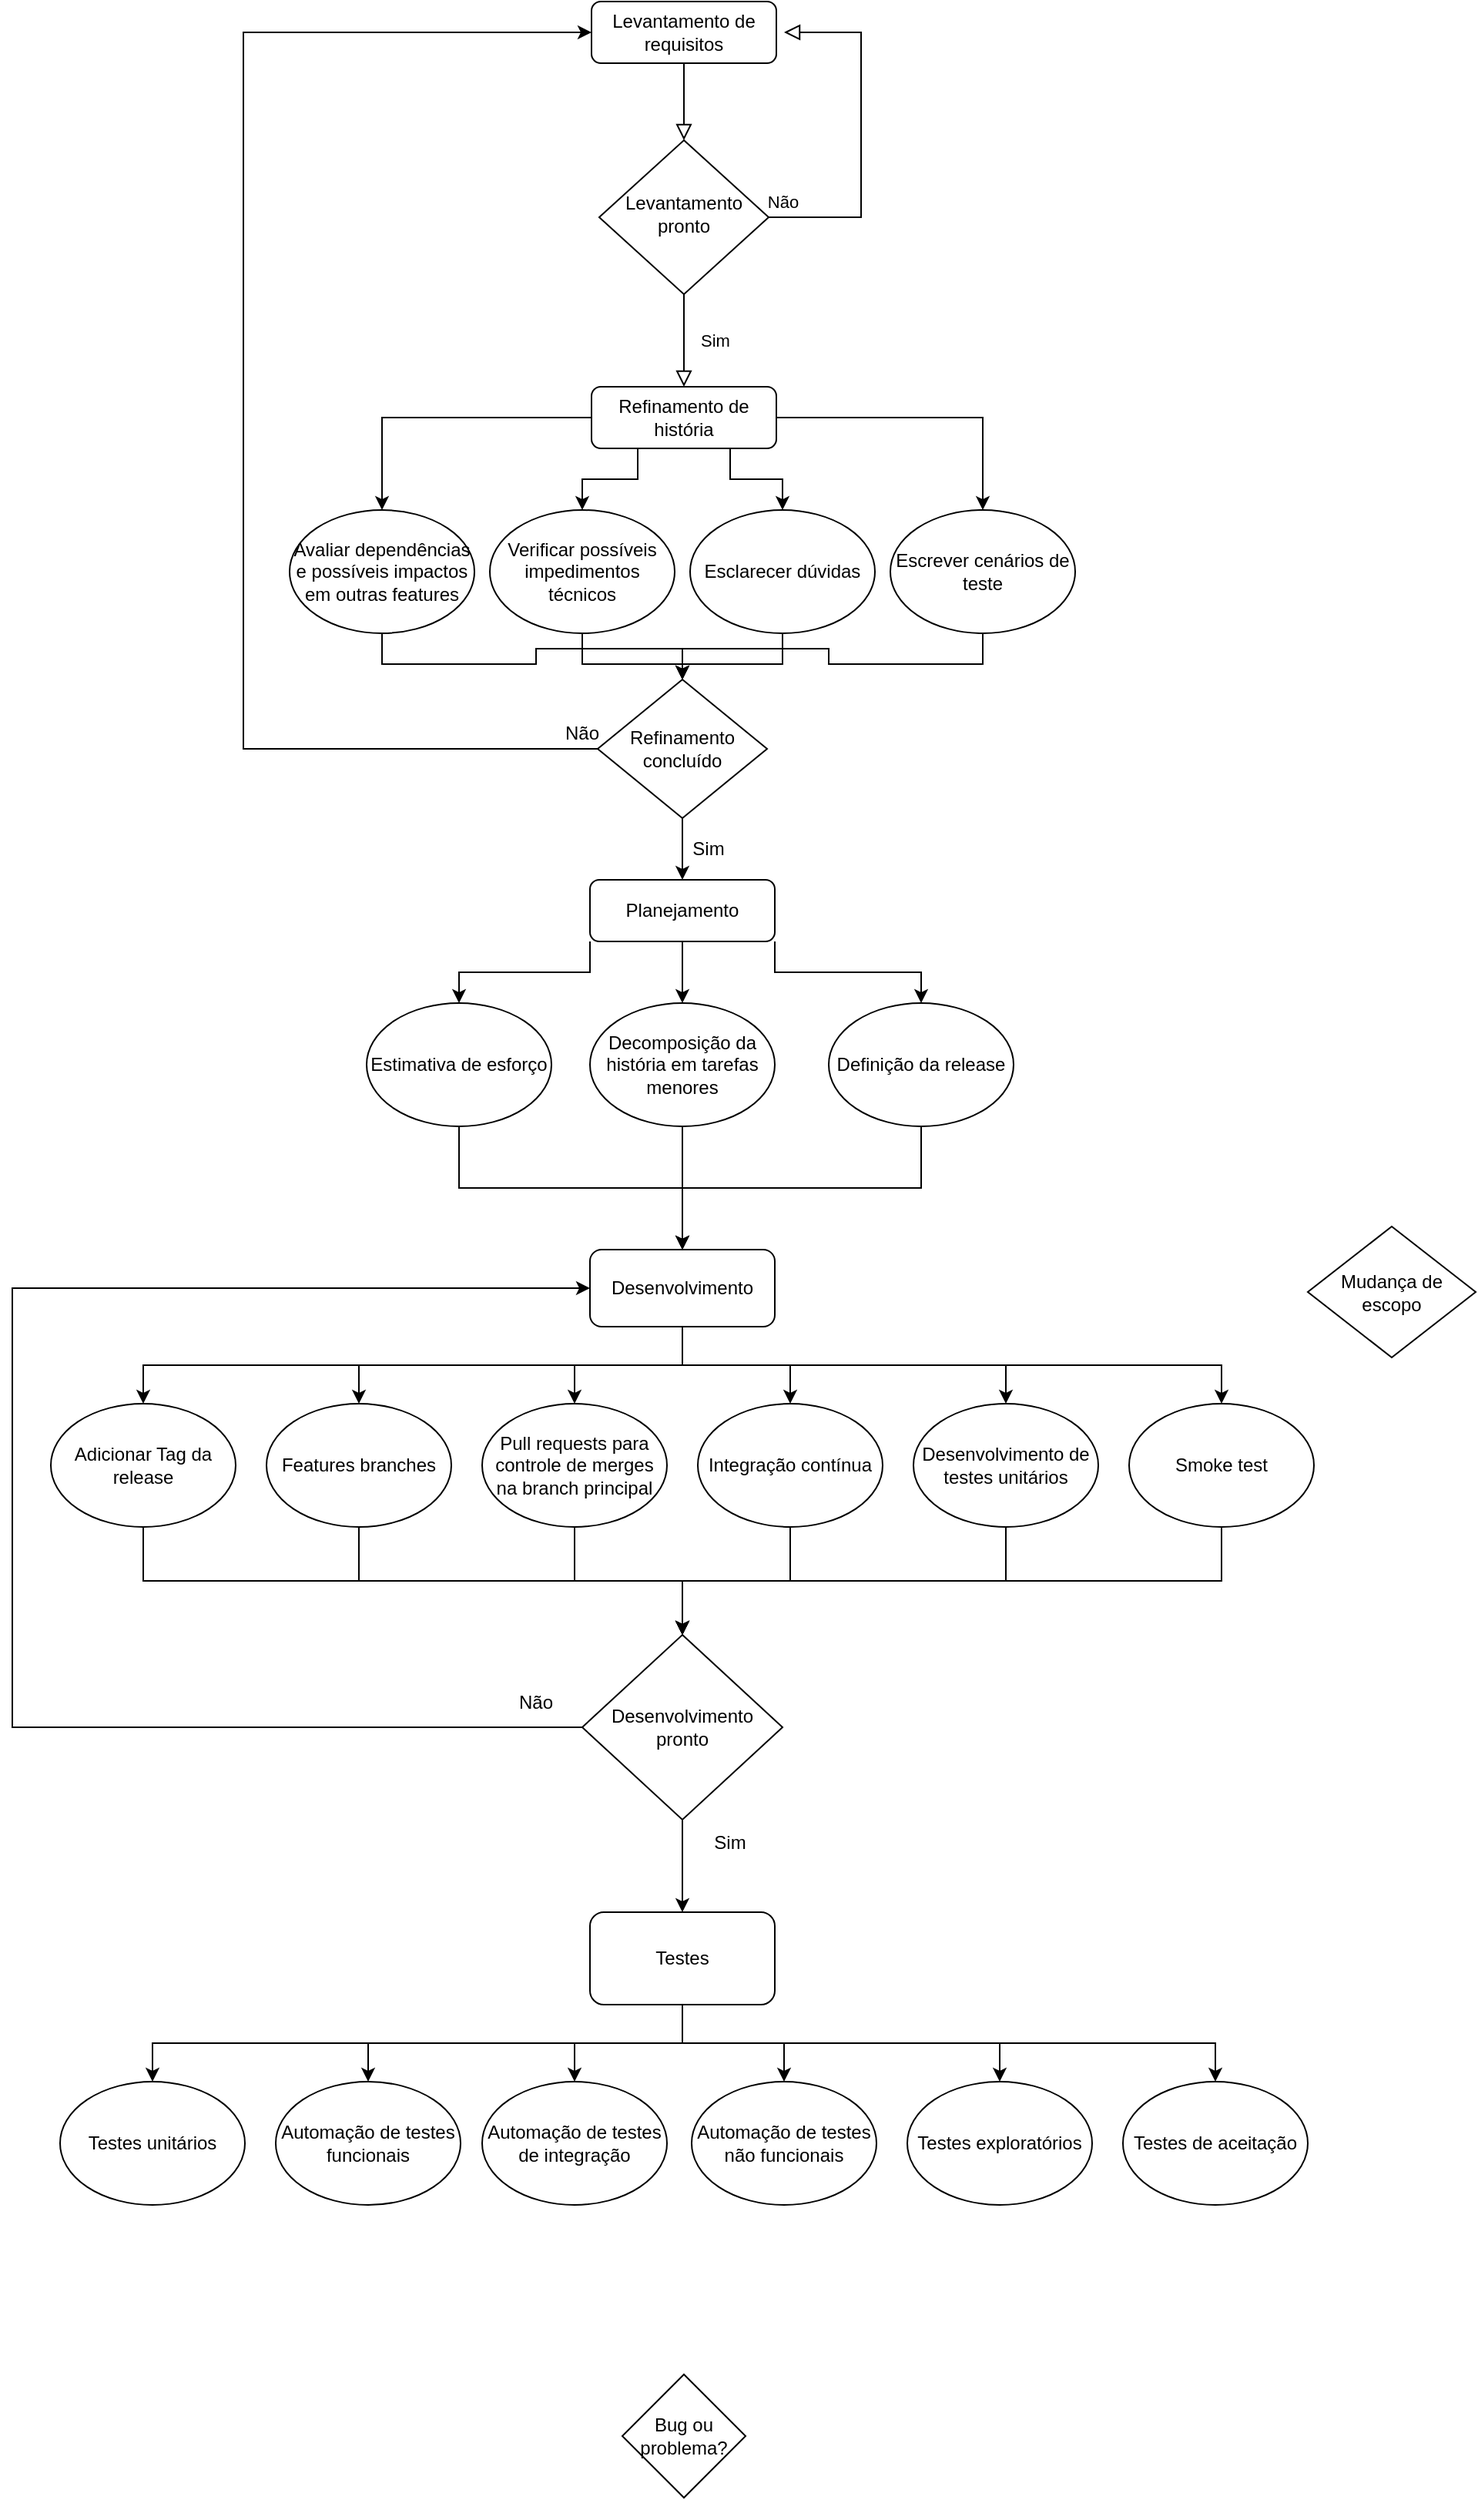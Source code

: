 <mxfile version="21.3.4" type="github">
  <diagram id="C5RBs43oDa-KdzZeNtuy" name="Page-1">
    <mxGraphModel dx="2261" dy="803" grid="1" gridSize="10" guides="1" tooltips="1" connect="1" arrows="1" fold="1" page="1" pageScale="1" pageWidth="827" pageHeight="1169" math="0" shadow="0">
      <root>
        <mxCell id="WIyWlLk6GJQsqaUBKTNV-0" />
        <mxCell id="WIyWlLk6GJQsqaUBKTNV-1" parent="WIyWlLk6GJQsqaUBKTNV-0" />
        <mxCell id="WIyWlLk6GJQsqaUBKTNV-2" value="" style="rounded=0;html=1;jettySize=auto;orthogonalLoop=1;fontSize=11;endArrow=block;endFill=0;endSize=8;strokeWidth=1;shadow=0;labelBackgroundColor=none;edgeStyle=orthogonalEdgeStyle;" parent="WIyWlLk6GJQsqaUBKTNV-1" source="WIyWlLk6GJQsqaUBKTNV-3" target="WIyWlLk6GJQsqaUBKTNV-6" edge="1">
          <mxGeometry relative="1" as="geometry" />
        </mxCell>
        <mxCell id="WIyWlLk6GJQsqaUBKTNV-3" value="Levantamento de requisitos" style="rounded=1;whiteSpace=wrap;html=1;fontSize=12;glass=0;strokeWidth=1;shadow=0;" parent="WIyWlLk6GJQsqaUBKTNV-1" vertex="1">
          <mxGeometry x="326" y="80" width="120" height="40" as="geometry" />
        </mxCell>
        <mxCell id="WIyWlLk6GJQsqaUBKTNV-4" value="Sim" style="rounded=0;html=1;jettySize=auto;orthogonalLoop=1;fontSize=11;endArrow=block;endFill=0;endSize=8;strokeWidth=1;shadow=0;labelBackgroundColor=none;edgeStyle=orthogonalEdgeStyle;" parent="WIyWlLk6GJQsqaUBKTNV-1" source="WIyWlLk6GJQsqaUBKTNV-6" edge="1">
          <mxGeometry y="20" relative="1" as="geometry">
            <mxPoint as="offset" />
            <mxPoint x="386" y="330" as="targetPoint" />
            <Array as="points">
              <mxPoint x="386" y="320" />
              <mxPoint x="386" y="320" />
            </Array>
          </mxGeometry>
        </mxCell>
        <mxCell id="WIyWlLk6GJQsqaUBKTNV-5" value="Não" style="edgeStyle=orthogonalEdgeStyle;rounded=0;html=1;jettySize=auto;orthogonalLoop=1;fontSize=11;endArrow=block;endFill=0;endSize=8;strokeWidth=1;shadow=0;labelBackgroundColor=none;" parent="WIyWlLk6GJQsqaUBKTNV-1" source="WIyWlLk6GJQsqaUBKTNV-6" edge="1">
          <mxGeometry x="-0.922" y="10" relative="1" as="geometry">
            <mxPoint as="offset" />
            <mxPoint x="451" y="100" as="targetPoint" />
            <Array as="points">
              <mxPoint x="501" y="220" />
              <mxPoint x="501" y="100" />
            </Array>
          </mxGeometry>
        </mxCell>
        <mxCell id="WIyWlLk6GJQsqaUBKTNV-6" value="Levantamento pronto" style="rhombus;whiteSpace=wrap;html=1;shadow=0;fontFamily=Helvetica;fontSize=12;align=center;strokeWidth=1;spacing=6;spacingTop=-4;" parent="WIyWlLk6GJQsqaUBKTNV-1" vertex="1">
          <mxGeometry x="331" y="170" width="110" height="100" as="geometry" />
        </mxCell>
        <mxCell id="_JrQf9LCMX_1aPN5_MQG-32" style="edgeStyle=orthogonalEdgeStyle;rounded=0;orthogonalLoop=1;jettySize=auto;html=1;exitX=0.75;exitY=1;exitDx=0;exitDy=0;entryX=0.5;entryY=0;entryDx=0;entryDy=0;" parent="WIyWlLk6GJQsqaUBKTNV-1" source="WIyWlLk6GJQsqaUBKTNV-12" target="_JrQf9LCMX_1aPN5_MQG-2" edge="1">
          <mxGeometry relative="1" as="geometry" />
        </mxCell>
        <mxCell id="_JrQf9LCMX_1aPN5_MQG-34" style="edgeStyle=orthogonalEdgeStyle;rounded=0;orthogonalLoop=1;jettySize=auto;html=1;exitX=1;exitY=0.5;exitDx=0;exitDy=0;entryX=0.5;entryY=0;entryDx=0;entryDy=0;" parent="WIyWlLk6GJQsqaUBKTNV-1" source="WIyWlLk6GJQsqaUBKTNV-12" target="_JrQf9LCMX_1aPN5_MQG-3" edge="1">
          <mxGeometry relative="1" as="geometry" />
        </mxCell>
        <mxCell id="_JrQf9LCMX_1aPN5_MQG-35" style="edgeStyle=orthogonalEdgeStyle;rounded=0;orthogonalLoop=1;jettySize=auto;html=1;exitX=0;exitY=0.5;exitDx=0;exitDy=0;entryX=0.5;entryY=0;entryDx=0;entryDy=0;" parent="WIyWlLk6GJQsqaUBKTNV-1" source="WIyWlLk6GJQsqaUBKTNV-12" target="_JrQf9LCMX_1aPN5_MQG-0" edge="1">
          <mxGeometry relative="1" as="geometry">
            <mxPoint x="190" y="400" as="targetPoint" />
          </mxGeometry>
        </mxCell>
        <mxCell id="_JrQf9LCMX_1aPN5_MQG-36" style="edgeStyle=orthogonalEdgeStyle;rounded=0;orthogonalLoop=1;jettySize=auto;html=1;exitX=0.25;exitY=1;exitDx=0;exitDy=0;entryX=0.5;entryY=0;entryDx=0;entryDy=0;" parent="WIyWlLk6GJQsqaUBKTNV-1" source="WIyWlLk6GJQsqaUBKTNV-12" target="_JrQf9LCMX_1aPN5_MQG-1" edge="1">
          <mxGeometry relative="1" as="geometry" />
        </mxCell>
        <mxCell id="WIyWlLk6GJQsqaUBKTNV-12" value="Refinamento de história" style="rounded=1;whiteSpace=wrap;html=1;fontSize=12;glass=0;strokeWidth=1;shadow=0;" parent="WIyWlLk6GJQsqaUBKTNV-1" vertex="1">
          <mxGeometry x="326" y="330" width="120" height="40" as="geometry" />
        </mxCell>
        <mxCell id="_JrQf9LCMX_1aPN5_MQG-12" style="edgeStyle=orthogonalEdgeStyle;rounded=0;orthogonalLoop=1;jettySize=auto;html=1;exitX=0.5;exitY=1;exitDx=0;exitDy=0;entryX=0.5;entryY=0;entryDx=0;entryDy=0;" parent="WIyWlLk6GJQsqaUBKTNV-1" source="_JrQf9LCMX_1aPN5_MQG-0" target="_JrQf9LCMX_1aPN5_MQG-8" edge="1">
          <mxGeometry relative="1" as="geometry" />
        </mxCell>
        <mxCell id="_JrQf9LCMX_1aPN5_MQG-0" value="Avaliar dependências e possíveis impactos em outras features" style="ellipse;whiteSpace=wrap;html=1;" parent="WIyWlLk6GJQsqaUBKTNV-1" vertex="1">
          <mxGeometry x="130" y="410" width="120" height="80" as="geometry" />
        </mxCell>
        <mxCell id="_JrQf9LCMX_1aPN5_MQG-11" style="edgeStyle=orthogonalEdgeStyle;rounded=0;orthogonalLoop=1;jettySize=auto;html=1;exitX=0.5;exitY=1;exitDx=0;exitDy=0;entryX=0.5;entryY=0;entryDx=0;entryDy=0;" parent="WIyWlLk6GJQsqaUBKTNV-1" source="_JrQf9LCMX_1aPN5_MQG-1" target="_JrQf9LCMX_1aPN5_MQG-8" edge="1">
          <mxGeometry relative="1" as="geometry" />
        </mxCell>
        <mxCell id="_JrQf9LCMX_1aPN5_MQG-1" value="Verificar possíveis impedimentos técnicos" style="ellipse;whiteSpace=wrap;html=1;" parent="WIyWlLk6GJQsqaUBKTNV-1" vertex="1">
          <mxGeometry x="260" y="410" width="120" height="80" as="geometry" />
        </mxCell>
        <mxCell id="_JrQf9LCMX_1aPN5_MQG-10" style="edgeStyle=orthogonalEdgeStyle;rounded=0;orthogonalLoop=1;jettySize=auto;html=1;entryX=0.5;entryY=0;entryDx=0;entryDy=0;" parent="WIyWlLk6GJQsqaUBKTNV-1" source="_JrQf9LCMX_1aPN5_MQG-2" target="_JrQf9LCMX_1aPN5_MQG-8" edge="1">
          <mxGeometry relative="1" as="geometry" />
        </mxCell>
        <mxCell id="_JrQf9LCMX_1aPN5_MQG-2" value="Esclarecer dúvidas" style="ellipse;whiteSpace=wrap;html=1;" parent="WIyWlLk6GJQsqaUBKTNV-1" vertex="1">
          <mxGeometry x="390" y="410" width="120" height="80" as="geometry" />
        </mxCell>
        <mxCell id="_JrQf9LCMX_1aPN5_MQG-13" style="edgeStyle=orthogonalEdgeStyle;rounded=0;orthogonalLoop=1;jettySize=auto;html=1;exitX=0.5;exitY=1;exitDx=0;exitDy=0;" parent="WIyWlLk6GJQsqaUBKTNV-1" source="_JrQf9LCMX_1aPN5_MQG-3" target="_JrQf9LCMX_1aPN5_MQG-8" edge="1">
          <mxGeometry relative="1" as="geometry" />
        </mxCell>
        <mxCell id="_JrQf9LCMX_1aPN5_MQG-3" value="Escrever cenários de teste" style="ellipse;whiteSpace=wrap;html=1;" parent="WIyWlLk6GJQsqaUBKTNV-1" vertex="1">
          <mxGeometry x="520" y="410" width="120" height="80" as="geometry" />
        </mxCell>
        <mxCell id="_JrQf9LCMX_1aPN5_MQG-15" style="edgeStyle=orthogonalEdgeStyle;rounded=0;orthogonalLoop=1;jettySize=auto;html=1;exitX=0.5;exitY=1;exitDx=0;exitDy=0;entryX=0.5;entryY=0;entryDx=0;entryDy=0;" parent="WIyWlLk6GJQsqaUBKTNV-1" source="_JrQf9LCMX_1aPN5_MQG-8" target="_JrQf9LCMX_1aPN5_MQG-14" edge="1">
          <mxGeometry relative="1" as="geometry" />
        </mxCell>
        <mxCell id="_JrQf9LCMX_1aPN5_MQG-21" style="edgeStyle=orthogonalEdgeStyle;rounded=0;orthogonalLoop=1;jettySize=auto;html=1;exitX=0;exitY=0.5;exitDx=0;exitDy=0;entryX=0;entryY=0.5;entryDx=0;entryDy=0;" parent="WIyWlLk6GJQsqaUBKTNV-1" source="_JrQf9LCMX_1aPN5_MQG-8" target="WIyWlLk6GJQsqaUBKTNV-3" edge="1">
          <mxGeometry relative="1" as="geometry">
            <Array as="points">
              <mxPoint x="100" y="565" />
              <mxPoint x="100" y="100" />
            </Array>
          </mxGeometry>
        </mxCell>
        <mxCell id="_JrQf9LCMX_1aPN5_MQG-8" value="Refinamento concluído" style="rhombus;whiteSpace=wrap;html=1;" parent="WIyWlLk6GJQsqaUBKTNV-1" vertex="1">
          <mxGeometry x="330" y="520" width="110" height="90" as="geometry" />
        </mxCell>
        <mxCell id="_JrQf9LCMX_1aPN5_MQG-26" style="edgeStyle=orthogonalEdgeStyle;rounded=0;orthogonalLoop=1;jettySize=auto;html=1;exitX=0.5;exitY=1;exitDx=0;exitDy=0;" parent="WIyWlLk6GJQsqaUBKTNV-1" source="_JrQf9LCMX_1aPN5_MQG-14" target="_JrQf9LCMX_1aPN5_MQG-24" edge="1">
          <mxGeometry relative="1" as="geometry" />
        </mxCell>
        <mxCell id="_JrQf9LCMX_1aPN5_MQG-27" style="edgeStyle=orthogonalEdgeStyle;rounded=0;orthogonalLoop=1;jettySize=auto;html=1;exitX=0;exitY=1;exitDx=0;exitDy=0;entryX=0.5;entryY=0;entryDx=0;entryDy=0;" parent="WIyWlLk6GJQsqaUBKTNV-1" source="_JrQf9LCMX_1aPN5_MQG-14" target="_JrQf9LCMX_1aPN5_MQG-23" edge="1">
          <mxGeometry relative="1" as="geometry" />
        </mxCell>
        <mxCell id="_JrQf9LCMX_1aPN5_MQG-28" style="edgeStyle=orthogonalEdgeStyle;rounded=0;orthogonalLoop=1;jettySize=auto;html=1;exitX=1;exitY=1;exitDx=0;exitDy=0;entryX=0.5;entryY=0;entryDx=0;entryDy=0;" parent="WIyWlLk6GJQsqaUBKTNV-1" source="_JrQf9LCMX_1aPN5_MQG-14" target="_JrQf9LCMX_1aPN5_MQG-25" edge="1">
          <mxGeometry relative="1" as="geometry" />
        </mxCell>
        <mxCell id="_JrQf9LCMX_1aPN5_MQG-14" value="Planejamento" style="rounded=1;whiteSpace=wrap;html=1;" parent="WIyWlLk6GJQsqaUBKTNV-1" vertex="1">
          <mxGeometry x="325" y="650" width="120" height="40" as="geometry" />
        </mxCell>
        <mxCell id="_JrQf9LCMX_1aPN5_MQG-16" value="Sim" style="text;html=1;strokeColor=none;fillColor=none;align=center;verticalAlign=middle;whiteSpace=wrap;rounded=0;" parent="WIyWlLk6GJQsqaUBKTNV-1" vertex="1">
          <mxGeometry x="380" y="620" width="44" height="20" as="geometry" />
        </mxCell>
        <mxCell id="_JrQf9LCMX_1aPN5_MQG-22" value="Não" style="text;html=1;strokeColor=none;fillColor=none;align=center;verticalAlign=middle;whiteSpace=wrap;rounded=0;" parent="WIyWlLk6GJQsqaUBKTNV-1" vertex="1">
          <mxGeometry x="290" y="540" width="60" height="30" as="geometry" />
        </mxCell>
        <mxCell id="_JrQf9LCMX_1aPN5_MQG-38" style="edgeStyle=orthogonalEdgeStyle;rounded=0;orthogonalLoop=1;jettySize=auto;html=1;exitX=0.5;exitY=1;exitDx=0;exitDy=0;" parent="WIyWlLk6GJQsqaUBKTNV-1" source="_JrQf9LCMX_1aPN5_MQG-23" target="_JrQf9LCMX_1aPN5_MQG-37" edge="1">
          <mxGeometry relative="1" as="geometry" />
        </mxCell>
        <mxCell id="_JrQf9LCMX_1aPN5_MQG-23" value="Estimativa de esforço" style="ellipse;whiteSpace=wrap;html=1;" parent="WIyWlLk6GJQsqaUBKTNV-1" vertex="1">
          <mxGeometry x="180" y="730" width="120" height="80" as="geometry" />
        </mxCell>
        <mxCell id="_JrQf9LCMX_1aPN5_MQG-39" style="edgeStyle=orthogonalEdgeStyle;rounded=0;orthogonalLoop=1;jettySize=auto;html=1;exitX=0.5;exitY=1;exitDx=0;exitDy=0;entryX=0.5;entryY=0;entryDx=0;entryDy=0;" parent="WIyWlLk6GJQsqaUBKTNV-1" source="_JrQf9LCMX_1aPN5_MQG-24" target="_JrQf9LCMX_1aPN5_MQG-37" edge="1">
          <mxGeometry relative="1" as="geometry" />
        </mxCell>
        <mxCell id="_JrQf9LCMX_1aPN5_MQG-24" value="Decomposição da história em tarefas menores" style="ellipse;whiteSpace=wrap;html=1;" parent="WIyWlLk6GJQsqaUBKTNV-1" vertex="1">
          <mxGeometry x="325" y="730" width="120" height="80" as="geometry" />
        </mxCell>
        <mxCell id="_JrQf9LCMX_1aPN5_MQG-40" style="edgeStyle=orthogonalEdgeStyle;rounded=0;orthogonalLoop=1;jettySize=auto;html=1;exitX=0.5;exitY=1;exitDx=0;exitDy=0;entryX=0.5;entryY=0;entryDx=0;entryDy=0;" parent="WIyWlLk6GJQsqaUBKTNV-1" source="_JrQf9LCMX_1aPN5_MQG-25" target="_JrQf9LCMX_1aPN5_MQG-37" edge="1">
          <mxGeometry relative="1" as="geometry" />
        </mxCell>
        <mxCell id="_JrQf9LCMX_1aPN5_MQG-25" value="Definição da release" style="ellipse;whiteSpace=wrap;html=1;" parent="WIyWlLk6GJQsqaUBKTNV-1" vertex="1">
          <mxGeometry x="480" y="730" width="120" height="80" as="geometry" />
        </mxCell>
        <mxCell id="_JrQf9LCMX_1aPN5_MQG-50" style="edgeStyle=orthogonalEdgeStyle;rounded=0;orthogonalLoop=1;jettySize=auto;html=1;exitX=0.5;exitY=1;exitDx=0;exitDy=0;entryX=0.5;entryY=0;entryDx=0;entryDy=0;" parent="WIyWlLk6GJQsqaUBKTNV-1" source="_JrQf9LCMX_1aPN5_MQG-37" target="_JrQf9LCMX_1aPN5_MQG-43" edge="1">
          <mxGeometry relative="1" as="geometry" />
        </mxCell>
        <mxCell id="_JrQf9LCMX_1aPN5_MQG-51" style="edgeStyle=orthogonalEdgeStyle;rounded=0;orthogonalLoop=1;jettySize=auto;html=1;exitX=0.5;exitY=1;exitDx=0;exitDy=0;entryX=0.5;entryY=0;entryDx=0;entryDy=0;" parent="WIyWlLk6GJQsqaUBKTNV-1" source="_JrQf9LCMX_1aPN5_MQG-37" target="_JrQf9LCMX_1aPN5_MQG-42" edge="1">
          <mxGeometry relative="1" as="geometry" />
        </mxCell>
        <mxCell id="_JrQf9LCMX_1aPN5_MQG-52" style="edgeStyle=orthogonalEdgeStyle;rounded=0;orthogonalLoop=1;jettySize=auto;html=1;exitX=0.5;exitY=1;exitDx=0;exitDy=0;entryX=0.5;entryY=0;entryDx=0;entryDy=0;" parent="WIyWlLk6GJQsqaUBKTNV-1" source="_JrQf9LCMX_1aPN5_MQG-37" target="_JrQf9LCMX_1aPN5_MQG-41" edge="1">
          <mxGeometry relative="1" as="geometry" />
        </mxCell>
        <mxCell id="_JrQf9LCMX_1aPN5_MQG-53" style="edgeStyle=orthogonalEdgeStyle;rounded=0;orthogonalLoop=1;jettySize=auto;html=1;exitX=0.5;exitY=1;exitDx=0;exitDy=0;entryX=0.5;entryY=0;entryDx=0;entryDy=0;" parent="WIyWlLk6GJQsqaUBKTNV-1" source="_JrQf9LCMX_1aPN5_MQG-37" target="_JrQf9LCMX_1aPN5_MQG-44" edge="1">
          <mxGeometry relative="1" as="geometry" />
        </mxCell>
        <mxCell id="_JrQf9LCMX_1aPN5_MQG-54" style="edgeStyle=orthogonalEdgeStyle;rounded=0;orthogonalLoop=1;jettySize=auto;html=1;exitX=0.5;exitY=1;exitDx=0;exitDy=0;entryX=0.5;entryY=0;entryDx=0;entryDy=0;" parent="WIyWlLk6GJQsqaUBKTNV-1" source="_JrQf9LCMX_1aPN5_MQG-37" target="_JrQf9LCMX_1aPN5_MQG-46" edge="1">
          <mxGeometry relative="1" as="geometry" />
        </mxCell>
        <mxCell id="_JrQf9LCMX_1aPN5_MQG-55" style="edgeStyle=orthogonalEdgeStyle;rounded=0;orthogonalLoop=1;jettySize=auto;html=1;exitX=0.5;exitY=1;exitDx=0;exitDy=0;entryX=0.5;entryY=0;entryDx=0;entryDy=0;" parent="WIyWlLk6GJQsqaUBKTNV-1" source="_JrQf9LCMX_1aPN5_MQG-37" target="_JrQf9LCMX_1aPN5_MQG-48" edge="1">
          <mxGeometry relative="1" as="geometry" />
        </mxCell>
        <mxCell id="_JrQf9LCMX_1aPN5_MQG-37" value="Desenvolvimento" style="rounded=1;whiteSpace=wrap;html=1;" parent="WIyWlLk6GJQsqaUBKTNV-1" vertex="1">
          <mxGeometry x="325" y="890" width="120" height="50" as="geometry" />
        </mxCell>
        <mxCell id="_JrQf9LCMX_1aPN5_MQG-56" style="edgeStyle=orthogonalEdgeStyle;rounded=0;orthogonalLoop=1;jettySize=auto;html=1;exitX=0.5;exitY=1;exitDx=0;exitDy=0;" parent="WIyWlLk6GJQsqaUBKTNV-1" source="_JrQf9LCMX_1aPN5_MQG-41" target="_JrQf9LCMX_1aPN5_MQG-49" edge="1">
          <mxGeometry relative="1" as="geometry" />
        </mxCell>
        <mxCell id="_JrQf9LCMX_1aPN5_MQG-41" value="Adicionar Tag da release" style="ellipse;whiteSpace=wrap;html=1;" parent="WIyWlLk6GJQsqaUBKTNV-1" vertex="1">
          <mxGeometry x="-25" y="990" width="120" height="80" as="geometry" />
        </mxCell>
        <mxCell id="_JrQf9LCMX_1aPN5_MQG-58" style="edgeStyle=orthogonalEdgeStyle;rounded=0;orthogonalLoop=1;jettySize=auto;html=1;exitX=0.5;exitY=1;exitDx=0;exitDy=0;entryX=0.5;entryY=0;entryDx=0;entryDy=0;" parent="WIyWlLk6GJQsqaUBKTNV-1" source="_JrQf9LCMX_1aPN5_MQG-42" target="_JrQf9LCMX_1aPN5_MQG-49" edge="1">
          <mxGeometry relative="1" as="geometry" />
        </mxCell>
        <mxCell id="_JrQf9LCMX_1aPN5_MQG-42" value="Features branches" style="ellipse;whiteSpace=wrap;html=1;" parent="WIyWlLk6GJQsqaUBKTNV-1" vertex="1">
          <mxGeometry x="115" y="990" width="120" height="80" as="geometry" />
        </mxCell>
        <mxCell id="_JrQf9LCMX_1aPN5_MQG-59" style="edgeStyle=orthogonalEdgeStyle;rounded=0;orthogonalLoop=1;jettySize=auto;html=1;exitX=0.5;exitY=1;exitDx=0;exitDy=0;entryX=0.5;entryY=0;entryDx=0;entryDy=0;" parent="WIyWlLk6GJQsqaUBKTNV-1" source="_JrQf9LCMX_1aPN5_MQG-43" target="_JrQf9LCMX_1aPN5_MQG-49" edge="1">
          <mxGeometry relative="1" as="geometry" />
        </mxCell>
        <mxCell id="_JrQf9LCMX_1aPN5_MQG-43" value="Pull requests para controle de merges na branch principal" style="ellipse;whiteSpace=wrap;html=1;" parent="WIyWlLk6GJQsqaUBKTNV-1" vertex="1">
          <mxGeometry x="255" y="990" width="120" height="80" as="geometry" />
        </mxCell>
        <mxCell id="_JrQf9LCMX_1aPN5_MQG-60" style="edgeStyle=orthogonalEdgeStyle;rounded=0;orthogonalLoop=1;jettySize=auto;html=1;exitX=0.5;exitY=1;exitDx=0;exitDy=0;entryX=0.5;entryY=0;entryDx=0;entryDy=0;" parent="WIyWlLk6GJQsqaUBKTNV-1" source="_JrQf9LCMX_1aPN5_MQG-44" target="_JrQf9LCMX_1aPN5_MQG-49" edge="1">
          <mxGeometry relative="1" as="geometry" />
        </mxCell>
        <mxCell id="_JrQf9LCMX_1aPN5_MQG-44" value="Integração contínua" style="ellipse;whiteSpace=wrap;html=1;" parent="WIyWlLk6GJQsqaUBKTNV-1" vertex="1">
          <mxGeometry x="395" y="990" width="120" height="80" as="geometry" />
        </mxCell>
        <mxCell id="_JrQf9LCMX_1aPN5_MQG-61" style="edgeStyle=orthogonalEdgeStyle;rounded=0;orthogonalLoop=1;jettySize=auto;html=1;exitX=0.5;exitY=1;exitDx=0;exitDy=0;entryX=0.5;entryY=0;entryDx=0;entryDy=0;" parent="WIyWlLk6GJQsqaUBKTNV-1" source="_JrQf9LCMX_1aPN5_MQG-46" target="_JrQf9LCMX_1aPN5_MQG-49" edge="1">
          <mxGeometry relative="1" as="geometry" />
        </mxCell>
        <mxCell id="_JrQf9LCMX_1aPN5_MQG-46" value="Desenvolvimento de testes unitários" style="ellipse;whiteSpace=wrap;html=1;" parent="WIyWlLk6GJQsqaUBKTNV-1" vertex="1">
          <mxGeometry x="535" y="990" width="120" height="80" as="geometry" />
        </mxCell>
        <mxCell id="_JrQf9LCMX_1aPN5_MQG-62" style="edgeStyle=orthogonalEdgeStyle;rounded=0;orthogonalLoop=1;jettySize=auto;html=1;exitX=0.5;exitY=1;exitDx=0;exitDy=0;entryX=0.5;entryY=0;entryDx=0;entryDy=0;" parent="WIyWlLk6GJQsqaUBKTNV-1" source="_JrQf9LCMX_1aPN5_MQG-48" target="_JrQf9LCMX_1aPN5_MQG-49" edge="1">
          <mxGeometry relative="1" as="geometry" />
        </mxCell>
        <mxCell id="_JrQf9LCMX_1aPN5_MQG-48" value="Smoke test" style="ellipse;whiteSpace=wrap;html=1;" parent="WIyWlLk6GJQsqaUBKTNV-1" vertex="1">
          <mxGeometry x="675" y="990" width="120" height="80" as="geometry" />
        </mxCell>
        <mxCell id="_JrQf9LCMX_1aPN5_MQG-63" style="edgeStyle=orthogonalEdgeStyle;rounded=0;orthogonalLoop=1;jettySize=auto;html=1;exitX=0;exitY=0.5;exitDx=0;exitDy=0;entryX=0;entryY=0.5;entryDx=0;entryDy=0;" parent="WIyWlLk6GJQsqaUBKTNV-1" source="_JrQf9LCMX_1aPN5_MQG-49" target="_JrQf9LCMX_1aPN5_MQG-37" edge="1">
          <mxGeometry relative="1" as="geometry">
            <Array as="points">
              <mxPoint x="-50" y="1200" />
              <mxPoint x="-50" y="915" />
            </Array>
          </mxGeometry>
        </mxCell>
        <mxCell id="_JrQf9LCMX_1aPN5_MQG-67" style="edgeStyle=orthogonalEdgeStyle;rounded=0;orthogonalLoop=1;jettySize=auto;html=1;exitX=0.5;exitY=1;exitDx=0;exitDy=0;entryX=0.5;entryY=0;entryDx=0;entryDy=0;" parent="WIyWlLk6GJQsqaUBKTNV-1" source="_JrQf9LCMX_1aPN5_MQG-49" target="_JrQf9LCMX_1aPN5_MQG-65" edge="1">
          <mxGeometry relative="1" as="geometry" />
        </mxCell>
        <mxCell id="_JrQf9LCMX_1aPN5_MQG-49" value="Desenvolvimento pronto" style="rhombus;whiteSpace=wrap;html=1;" parent="WIyWlLk6GJQsqaUBKTNV-1" vertex="1">
          <mxGeometry x="320" y="1140" width="130" height="120" as="geometry" />
        </mxCell>
        <mxCell id="_JrQf9LCMX_1aPN5_MQG-64" value="Não" style="text;html=1;strokeColor=none;fillColor=none;align=center;verticalAlign=middle;whiteSpace=wrap;rounded=0;" parent="WIyWlLk6GJQsqaUBKTNV-1" vertex="1">
          <mxGeometry x="260" y="1169" width="60" height="30" as="geometry" />
        </mxCell>
        <mxCell id="_JrQf9LCMX_1aPN5_MQG-74" style="edgeStyle=orthogonalEdgeStyle;rounded=0;orthogonalLoop=1;jettySize=auto;html=1;exitX=0.5;exitY=1;exitDx=0;exitDy=0;entryX=0.5;entryY=0;entryDx=0;entryDy=0;" parent="WIyWlLk6GJQsqaUBKTNV-1" source="_JrQf9LCMX_1aPN5_MQG-65" target="_JrQf9LCMX_1aPN5_MQG-71" edge="1">
          <mxGeometry relative="1" as="geometry" />
        </mxCell>
        <mxCell id="_JrQf9LCMX_1aPN5_MQG-75" style="edgeStyle=orthogonalEdgeStyle;rounded=0;orthogonalLoop=1;jettySize=auto;html=1;exitX=0.5;exitY=1;exitDx=0;exitDy=0;" parent="WIyWlLk6GJQsqaUBKTNV-1" source="_JrQf9LCMX_1aPN5_MQG-65" target="_JrQf9LCMX_1aPN5_MQG-72" edge="1">
          <mxGeometry relative="1" as="geometry" />
        </mxCell>
        <mxCell id="_JrQf9LCMX_1aPN5_MQG-76" style="edgeStyle=orthogonalEdgeStyle;rounded=0;orthogonalLoop=1;jettySize=auto;html=1;exitX=0.5;exitY=1;exitDx=0;exitDy=0;entryX=0.5;entryY=0;entryDx=0;entryDy=0;" parent="WIyWlLk6GJQsqaUBKTNV-1" source="_JrQf9LCMX_1aPN5_MQG-65" target="_JrQf9LCMX_1aPN5_MQG-73" edge="1">
          <mxGeometry relative="1" as="geometry" />
        </mxCell>
        <mxCell id="_JrQf9LCMX_1aPN5_MQG-77" style="edgeStyle=orthogonalEdgeStyle;rounded=0;orthogonalLoop=1;jettySize=auto;html=1;exitX=0.5;exitY=1;exitDx=0;exitDy=0;entryX=0.5;entryY=0;entryDx=0;entryDy=0;" parent="WIyWlLk6GJQsqaUBKTNV-1" source="_JrQf9LCMX_1aPN5_MQG-65" target="_JrQf9LCMX_1aPN5_MQG-70" edge="1">
          <mxGeometry relative="1" as="geometry" />
        </mxCell>
        <mxCell id="_JrQf9LCMX_1aPN5_MQG-78" style="edgeStyle=orthogonalEdgeStyle;rounded=0;orthogonalLoop=1;jettySize=auto;html=1;exitX=0.5;exitY=1;exitDx=0;exitDy=0;entryX=0.5;entryY=0;entryDx=0;entryDy=0;" parent="WIyWlLk6GJQsqaUBKTNV-1" source="_JrQf9LCMX_1aPN5_MQG-65" target="_JrQf9LCMX_1aPN5_MQG-69" edge="1">
          <mxGeometry relative="1" as="geometry" />
        </mxCell>
        <mxCell id="_JrQf9LCMX_1aPN5_MQG-79" style="edgeStyle=orthogonalEdgeStyle;rounded=0;orthogonalLoop=1;jettySize=auto;html=1;exitX=0.5;exitY=1;exitDx=0;exitDy=0;entryX=0.5;entryY=0;entryDx=0;entryDy=0;" parent="WIyWlLk6GJQsqaUBKTNV-1" source="_JrQf9LCMX_1aPN5_MQG-65" target="_JrQf9LCMX_1aPN5_MQG-68" edge="1">
          <mxGeometry relative="1" as="geometry" />
        </mxCell>
        <mxCell id="_JrQf9LCMX_1aPN5_MQG-65" value="Testes" style="rounded=1;whiteSpace=wrap;html=1;" parent="WIyWlLk6GJQsqaUBKTNV-1" vertex="1">
          <mxGeometry x="325" y="1320" width="120" height="60" as="geometry" />
        </mxCell>
        <mxCell id="_JrQf9LCMX_1aPN5_MQG-68" value="Testes unitários" style="ellipse;whiteSpace=wrap;html=1;" parent="WIyWlLk6GJQsqaUBKTNV-1" vertex="1">
          <mxGeometry x="-19" y="1430" width="120" height="80" as="geometry" />
        </mxCell>
        <mxCell id="_JrQf9LCMX_1aPN5_MQG-69" value="Automação de testes funcionais" style="ellipse;whiteSpace=wrap;html=1;" parent="WIyWlLk6GJQsqaUBKTNV-1" vertex="1">
          <mxGeometry x="121" y="1430" width="120" height="80" as="geometry" />
        </mxCell>
        <mxCell id="_JrQf9LCMX_1aPN5_MQG-70" value="Automação de testes de integração" style="ellipse;whiteSpace=wrap;html=1;" parent="WIyWlLk6GJQsqaUBKTNV-1" vertex="1">
          <mxGeometry x="255" y="1430" width="120" height="80" as="geometry" />
        </mxCell>
        <mxCell id="_JrQf9LCMX_1aPN5_MQG-71" value="Automação de testes não funcionais" style="ellipse;whiteSpace=wrap;html=1;" parent="WIyWlLk6GJQsqaUBKTNV-1" vertex="1">
          <mxGeometry x="391" y="1430" width="120" height="80" as="geometry" />
        </mxCell>
        <mxCell id="_JrQf9LCMX_1aPN5_MQG-72" value="Testes exploratórios" style="ellipse;whiteSpace=wrap;html=1;" parent="WIyWlLk6GJQsqaUBKTNV-1" vertex="1">
          <mxGeometry x="531" y="1430" width="120" height="80" as="geometry" />
        </mxCell>
        <mxCell id="_JrQf9LCMX_1aPN5_MQG-73" value="Testes de aceitação" style="ellipse;whiteSpace=wrap;html=1;" parent="WIyWlLk6GJQsqaUBKTNV-1" vertex="1">
          <mxGeometry x="671" y="1430" width="120" height="80" as="geometry" />
        </mxCell>
        <mxCell id="_JrQf9LCMX_1aPN5_MQG-80" value="Bug ou problema?" style="rhombus;whiteSpace=wrap;html=1;" parent="WIyWlLk6GJQsqaUBKTNV-1" vertex="1">
          <mxGeometry x="346" y="1620" width="80" height="80" as="geometry" />
        </mxCell>
        <mxCell id="_JrQf9LCMX_1aPN5_MQG-81" value="Mudança de escopo" style="rhombus;whiteSpace=wrap;html=1;" parent="WIyWlLk6GJQsqaUBKTNV-1" vertex="1">
          <mxGeometry x="791" y="875" width="109" height="85" as="geometry" />
        </mxCell>
        <mxCell id="_JrQf9LCMX_1aPN5_MQG-82" value="Sim" style="text;html=1;strokeColor=none;fillColor=none;align=center;verticalAlign=middle;whiteSpace=wrap;rounded=0;" parent="WIyWlLk6GJQsqaUBKTNV-1" vertex="1">
          <mxGeometry x="386" y="1260" width="60" height="30" as="geometry" />
        </mxCell>
      </root>
    </mxGraphModel>
  </diagram>
</mxfile>
